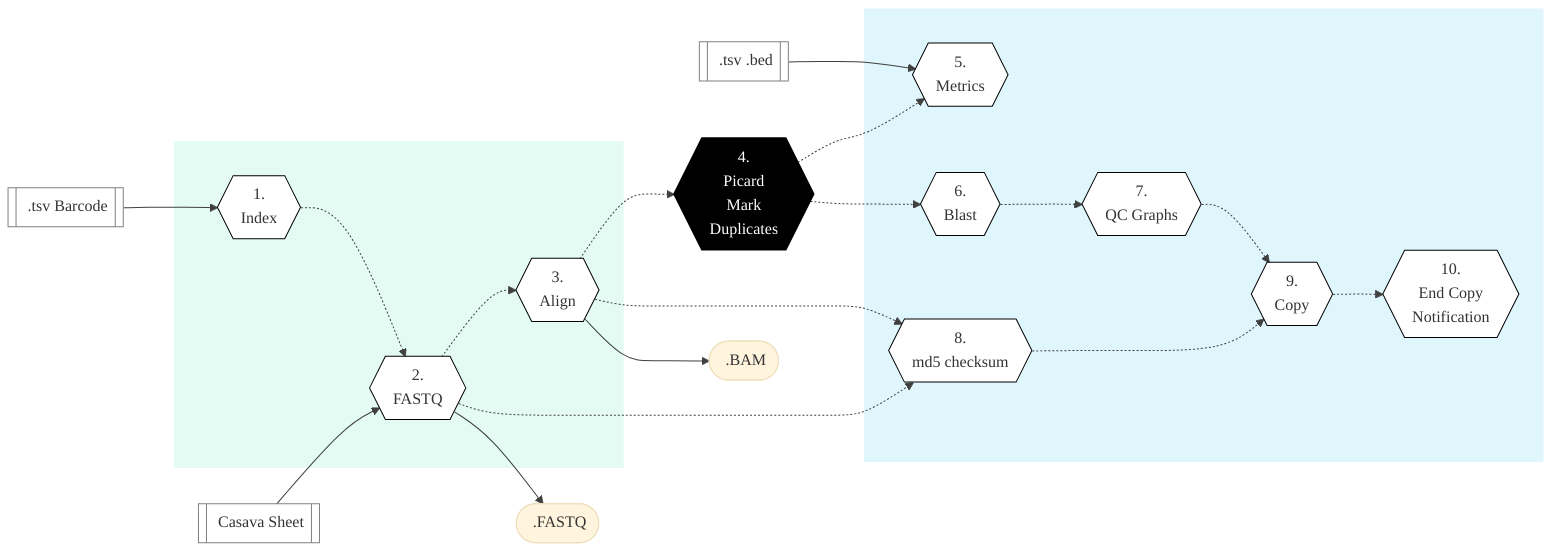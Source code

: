 %%{init: {'theme': 'base', 'themeVariables': { 'lineColor': '#404040'}, 'fontFamily': 'Montserrat', 'fontSize': 10}}%%

        %% GenPipes Schema for illumina_run_processing.py
        %% Ref: https://bitbucket.org/mugqic/genpipes/src/master/pipelines/illumina_run_processing/
        %% Author Shaloo Shalini <shalz@hotmail.com>

        graph LR
          Inputbarcode[[fa:fa-file-archive-o .tsv Barcode]]
          InputBED[[fa:fa-file-archive-o .tsv .bed]]
          Casava[[fa:fa-sticky-note-o Casava Sheet ]]

          Node1{{ 1. <br/> Index }}:::nodefill
          Node2{{ 2. <br/> FASTQ }}:::nodefill
          Node3{{ 3. <br/> Align }}:::nodefill
          Node4{{ 4. <br/> Picard <br/> Mark <br/> Duplicates }}:::nodefillblack
          Node5{{ 5. <br/> Metrics }}:::nodefill
          Node6{{ 6. <br/> Blast }}:::nodefill
          Node7{{ 7. <br/> QC Graphs }}:::nodefill
          Node8{{ 8. <br/> md5 checksum }}:::nodefill
          Node9{{ 9. <br/> Copy }}:::nodefill
          Node10{{ 10. <br/> End Copy<br/> Notification }}:::nodefill

          FASTQOutput([fa:fa-sticky-note-o .FASTQ ])
          BAMOutput([fa:fa-sticky-note-o .BAM ])

          Node1 -.-> Node2 -.-> Node3 -.-> Node4
          Node4 -.-> Node5 & Node6
          Node6 -.-> Node7
          Node2 & Node3 -.-> Node8
          Node7 & Node8 -.-> Node9 -.-> Node10

          Inputbarcode --> Node1
          Casava --> Node2
          InputBED --> Node5
          Node2 -->FASTQOutput
          Node3 --> BAMOutput


          subgraph readSetSteps[" "]
            Node1
            Node2
            Node3
          end

          subgraph sampleSetSteps[" "]
            Node5
            Node6
            Node7
            Node8
            Node9
            Node10
          end

          classDef greenRect fill:#E4FBF4,stroke:white
          class readSetSteps greenRect
          classDef blueRect fill:#DEF6FC,stroke:white
          class sampleSetSteps blueRect
          classDef inputfill fill:#ffffff,stroke:gray,stroke-width:1px
          classDef nodefill fill:#ffffff,stroke:black,stroke-width:1px
          classDef nodefillblack fill:black,stroke:black,color:white,stroke-width:2px
          class Inputbarcode inputfill
          class InputBED inputfill
          class Casava inputfill
